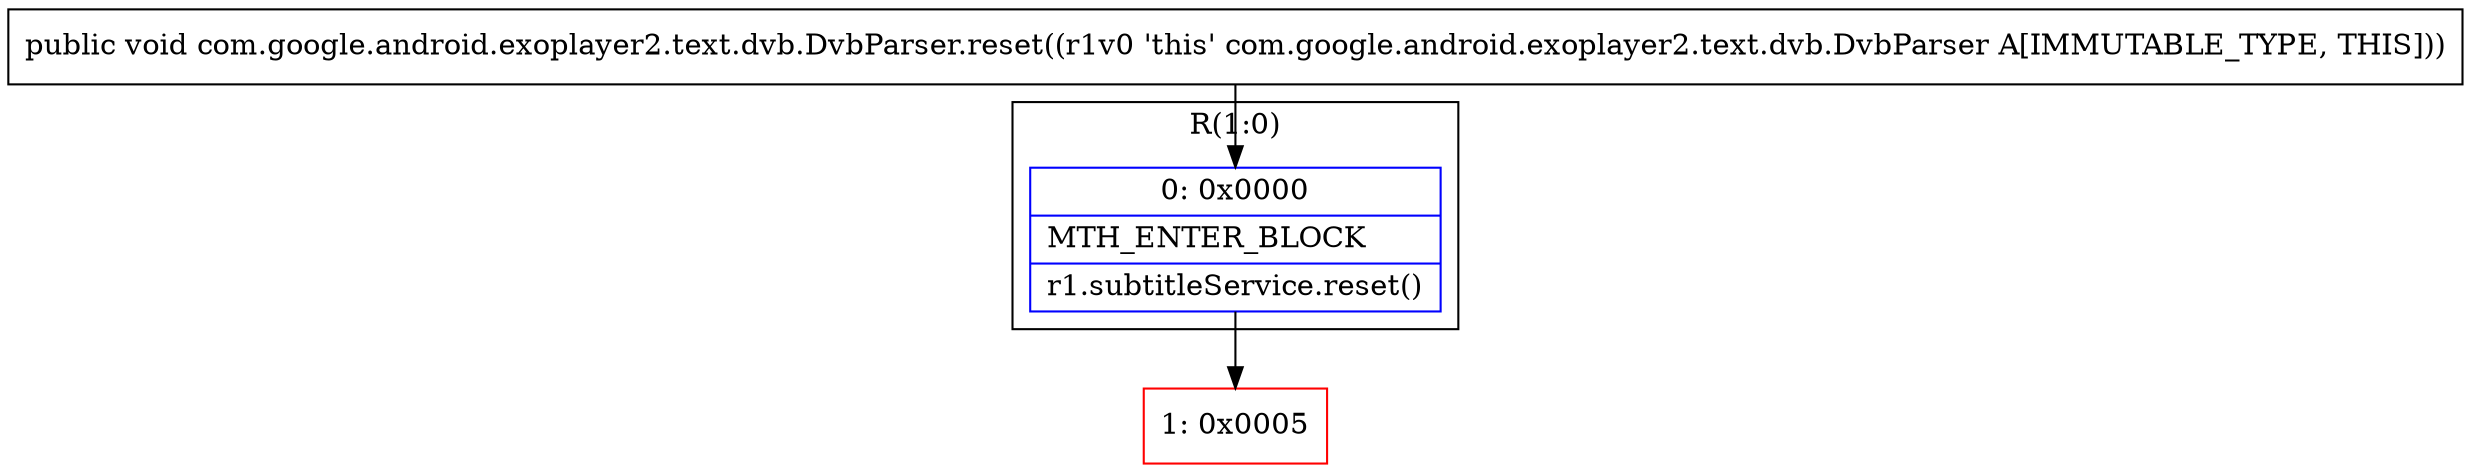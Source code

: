 digraph "CFG forcom.google.android.exoplayer2.text.dvb.DvbParser.reset()V" {
subgraph cluster_Region_1600147866 {
label = "R(1:0)";
node [shape=record,color=blue];
Node_0 [shape=record,label="{0\:\ 0x0000|MTH_ENTER_BLOCK\l|r1.subtitleService.reset()\l}"];
}
Node_1 [shape=record,color=red,label="{1\:\ 0x0005}"];
MethodNode[shape=record,label="{public void com.google.android.exoplayer2.text.dvb.DvbParser.reset((r1v0 'this' com.google.android.exoplayer2.text.dvb.DvbParser A[IMMUTABLE_TYPE, THIS])) }"];
MethodNode -> Node_0;
Node_0 -> Node_1;
}

